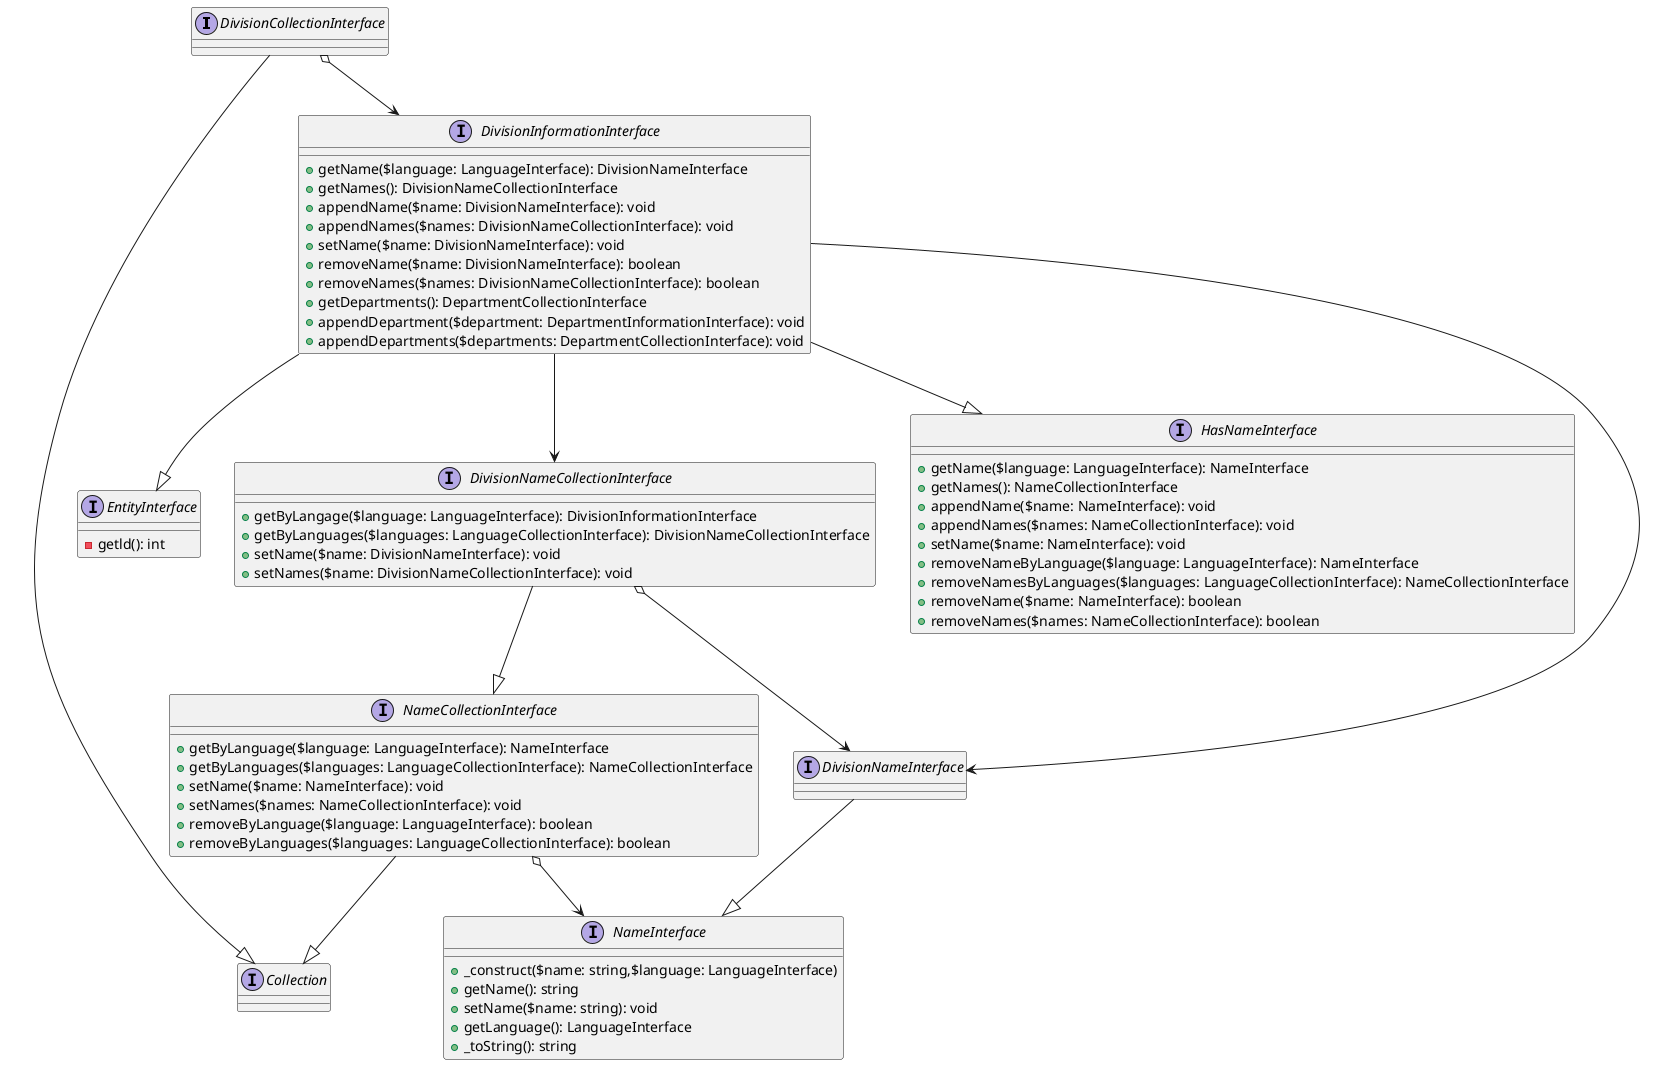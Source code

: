 @startuml

interface DivisionCollectionInterface

interface Collection

interface DivisionNameInterface

interface EntityInterface {
    -getld(): int
}

interface DivisionInformationInterface {
    +getName($language: LanguageInterface): DivisionNameInterface
    +getNames(): DivisionNameCollectionInterface
    +appendName($name: DivisionNameInterface): void
    +appendNames($names: DivisionNameCollectionInterface): void
    +setName($name: DivisionNameInterface): void
    +removeName($name: DivisionNameInterface): boolean
    +removeNames($names: DivisionNameCollectionInterface): boolean
    +getDepartments(): DepartmentCollectionInterface
    +appendDepartment($department: DepartmentInformationInterface): void
    +appendDepartments($departments: DepartmentCollectionInterface): void
}

interface  DivisionNameCollectionInterface{
    +getByLangage($language: LanguageInterface): DivisionInformationInterface
    +getByLanguages($languages: LanguageCollectionInterface): DivisionNameCollectionInterface
    +setName($name: DivisionNameInterface): void
    +setNames($name: DivisionNameCollectionInterface): void
}

interface NameCollectionInterface {
    +getByLanguage($language: LanguageInterface): NameInterface
    +getByLanguages($languages: LanguageCollectionInterface): NameCollectionInterface
    +setName($name: NameInterface): void
    +setNames($names: NameCollectionInterface): void
    +removeByLanguage($language: LanguageInterface): boolean
    +removeByLanguages($languages: LanguageCollectionInterface): boolean
}

interface NameInterface {
    +_construct($name: string,$language: LanguageInterface)
    +getName(): string
    +setName($name: string): void
    +getLanguage(): LanguageInterface
    +_toString(): string
}

interface HasNameInterface {
    +getName($language: LanguageInterface): NameInterface
    +getNames(): NameCollectionInterface
    +appendName($name: NameInterface): void
    +appendNames($names: NameCollectionInterface): void
    +setName($name: NameInterface): void
    +removeNameByLanguage($language: LanguageInterface): NameInterface
    +removeNamesByLanguages($languages: LanguageCollectionInterface): NameCollectionInterface
    +removeName($name: NameInterface): boolean
    +removeNames($names: NameCollectionInterface): boolean
}

DivisionCollectionInterface o--> DivisionInformationInterface

DivisionInformationInterface --> DivisionNameInterface

DivisionInformationInterface --> DivisionNameCollectionInterface

DivisionInformationInterface --|> EntityInterface

DivisionInformationInterface --|> HasNameInterface

DivisionCollectionInterface --|>Collection

DivisionNameCollectionInterface --|> NameCollectionInterface

DivisionNameCollectionInterface o--> DivisionNameInterface

NameCollectionInterface --|>Collection

NameCollectionInterface o--> NameInterface

DivisionNameInterface --|> NameInterface






@enduml